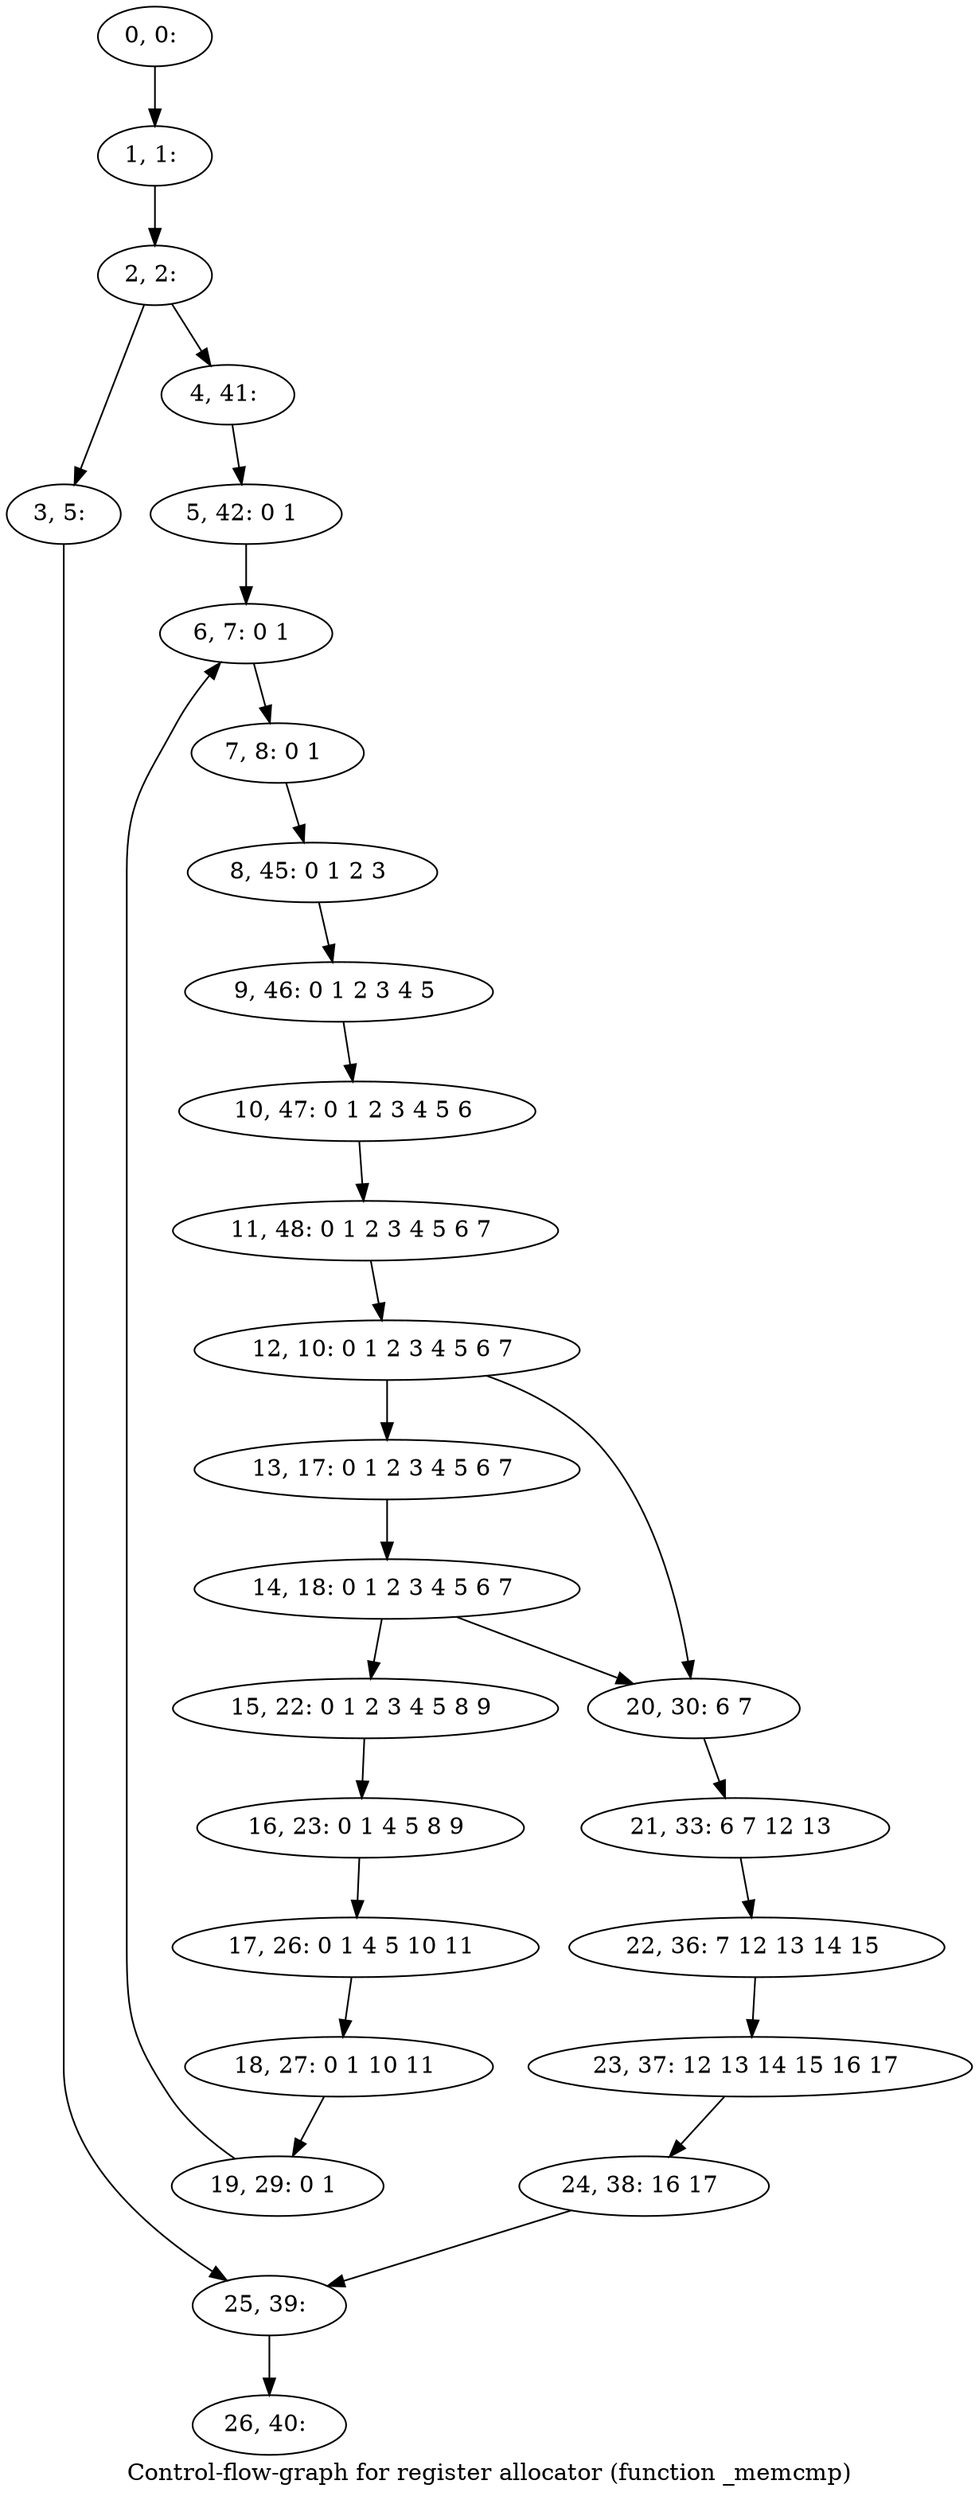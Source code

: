 digraph G {
graph [label="Control-flow-graph for register allocator (function _memcmp)"]
0[label="0, 0: "];
1[label="1, 1: "];
2[label="2, 2: "];
3[label="3, 5: "];
4[label="4, 41: "];
5[label="5, 42: 0 1 "];
6[label="6, 7: 0 1 "];
7[label="7, 8: 0 1 "];
8[label="8, 45: 0 1 2 3 "];
9[label="9, 46: 0 1 2 3 4 5 "];
10[label="10, 47: 0 1 2 3 4 5 6 "];
11[label="11, 48: 0 1 2 3 4 5 6 7 "];
12[label="12, 10: 0 1 2 3 4 5 6 7 "];
13[label="13, 17: 0 1 2 3 4 5 6 7 "];
14[label="14, 18: 0 1 2 3 4 5 6 7 "];
15[label="15, 22: 0 1 2 3 4 5 8 9 "];
16[label="16, 23: 0 1 4 5 8 9 "];
17[label="17, 26: 0 1 4 5 10 11 "];
18[label="18, 27: 0 1 10 11 "];
19[label="19, 29: 0 1 "];
20[label="20, 30: 6 7 "];
21[label="21, 33: 6 7 12 13 "];
22[label="22, 36: 7 12 13 14 15 "];
23[label="23, 37: 12 13 14 15 16 17 "];
24[label="24, 38: 16 17 "];
25[label="25, 39: "];
26[label="26, 40: "];
0->1 ;
1->2 ;
2->3 ;
2->4 ;
3->25 ;
4->5 ;
5->6 ;
6->7 ;
7->8 ;
8->9 ;
9->10 ;
10->11 ;
11->12 ;
12->13 ;
12->20 ;
13->14 ;
14->15 ;
14->20 ;
15->16 ;
16->17 ;
17->18 ;
18->19 ;
19->6 ;
20->21 ;
21->22 ;
22->23 ;
23->24 ;
24->25 ;
25->26 ;
}
